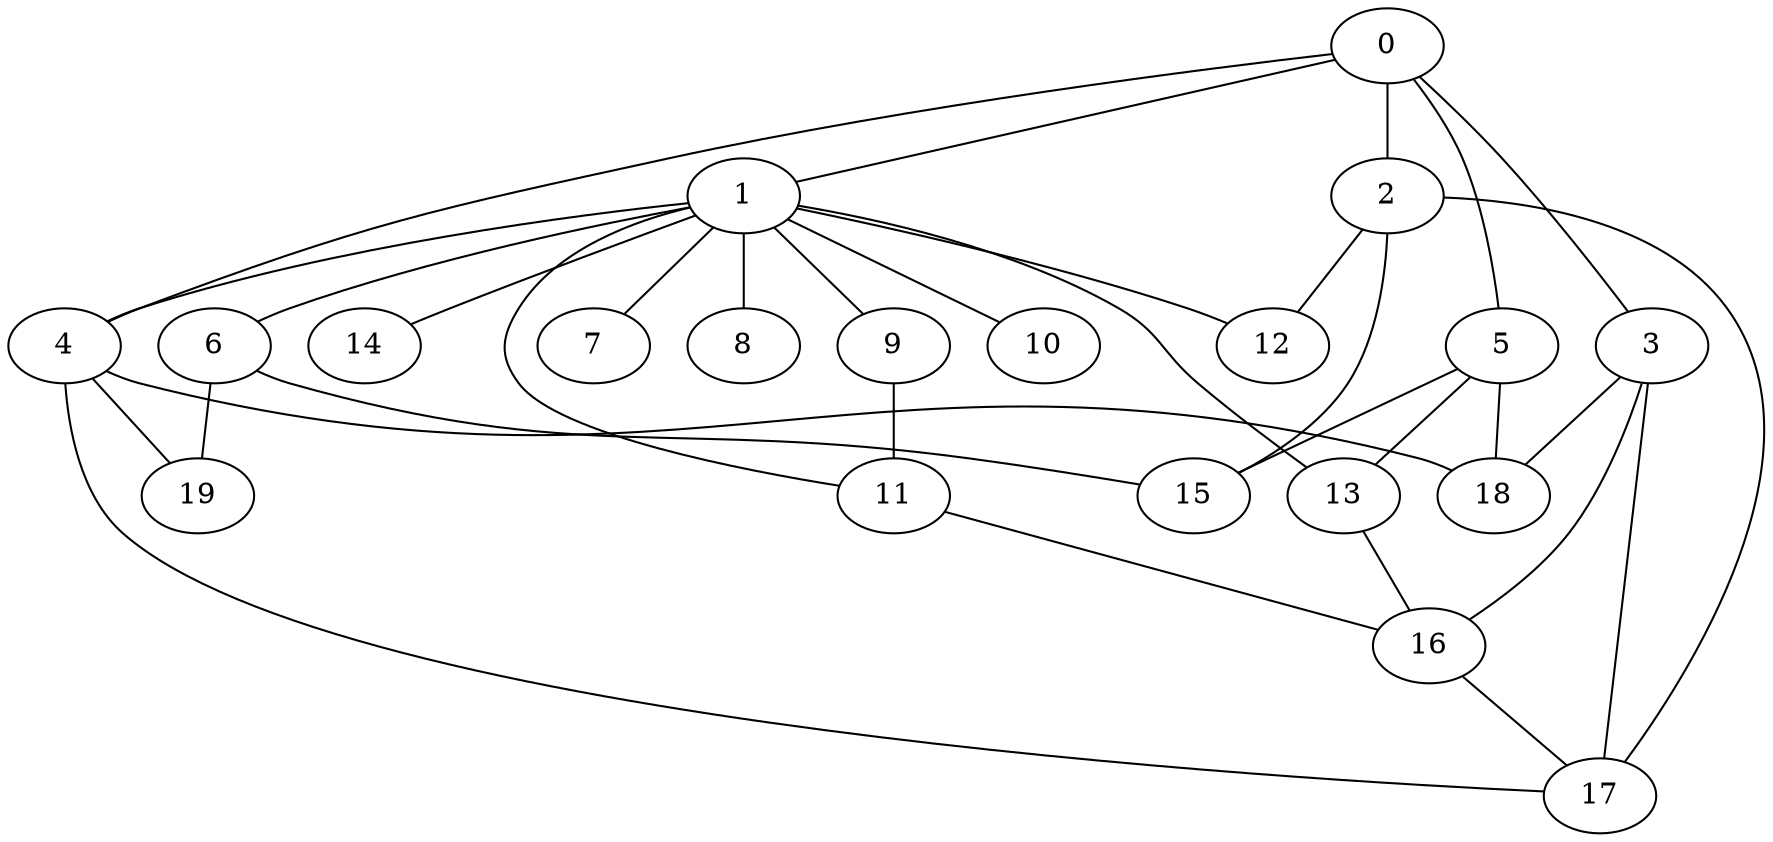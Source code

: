 graph graphname {0--1
0--2
0--3
0--4
0--5
1--4
1--6
1--7
1--8
1--9
1--10
1--11
1--12
1--13
1--14
2--12
2--15
2--17
3--16
3--17
3--18
4--17
4--18
4--19
5--13
5--15
5--18
6--15
6--19
9--11
11--16
13--16
16--17
}